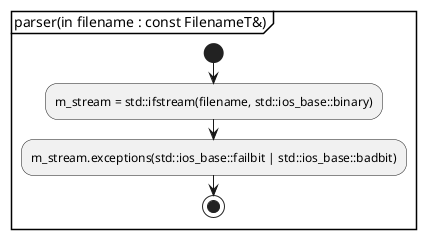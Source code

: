 @startuml parser
partition "parser(in filename : const FilenameT&)" {
start
	:m_stream = std::ifstream(filename, std::ios_base::binary);
	:m_stream.exceptions(std::ios_base::failbit | std::ios_base::badbit);
stop
}
@enduml

@startuml get_xref_table
partition "get_xref_table()" {
start
	if (!m_footer) then (y)
		:m_footer = std::make_unique<footer>(m_stream);
	endif
	:return m_footer.xref_table;
stop
}
@enduml
